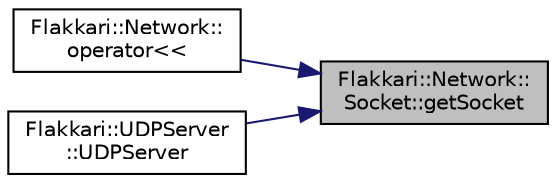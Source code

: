 digraph "Flakkari::Network::Socket::getSocket"
{
 // LATEX_PDF_SIZE
  edge [fontname="Helvetica",fontsize="10",labelfontname="Helvetica",labelfontsize="10"];
  node [fontname="Helvetica",fontsize="10",shape=record];
  rankdir="RL";
  Node1 [label="Flakkari::Network::\lSocket::getSocket",height=0.2,width=0.4,color="black", fillcolor="grey75", style="filled", fontcolor="black",tooltip="Get the Socket object (SOCKET)."];
  Node1 -> Node2 [dir="back",color="midnightblue",fontsize="10",style="solid",fontname="Helvetica"];
  Node2 [label="Flakkari::Network::\loperator\<\<",height=0.2,width=0.4,color="black", fillcolor="white", style="filled",URL="$db/db0/namespaceFlakkari_1_1Network.html#a2173b7d715dc3a2a99a3d221dcc349bf",tooltip="Convert Socket to string."];
  Node1 -> Node3 [dir="back",color="midnightblue",fontsize="10",style="solid",fontname="Helvetica"];
  Node3 [label="Flakkari::UDPServer\l::UDPServer",height=0.2,width=0.4,color="black", fillcolor="white", style="filled",URL="$d0/dd1/classFlakkari_1_1UDPServer.html#a540e9173cae4bd0bf33fd80f85bf1458",tooltip="Construct a new UDPServer object."];
}

